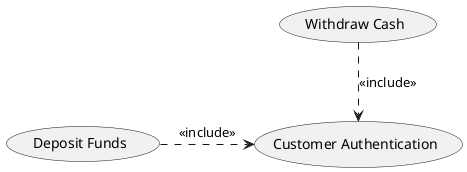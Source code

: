 @startuml bibUCD

usecase "Deposit Funds" as DF
usecase "Withdraw Cash" as WC
usecase "Customer Authentication" as CA

DF .> CA : <<include>>
WC ..> CA : <<include>>

@enduml